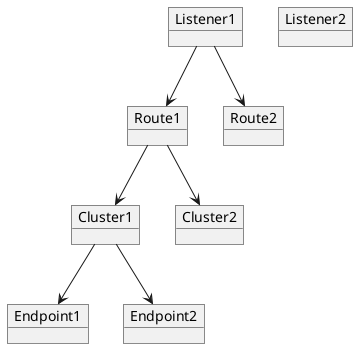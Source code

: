 @startuml resourceTree

object Listener1
object Listener2
object Route1
object Route2
object Cluster1
object Cluster2
object Endpoint1
object Endpoint2

Listener1 --> Route1
Listener1 --> Route2

Route1 --> Cluster1
Route1 --> Cluster2

Cluster1 --> Endpoint1
Cluster1 --> Endpoint2

@enduml